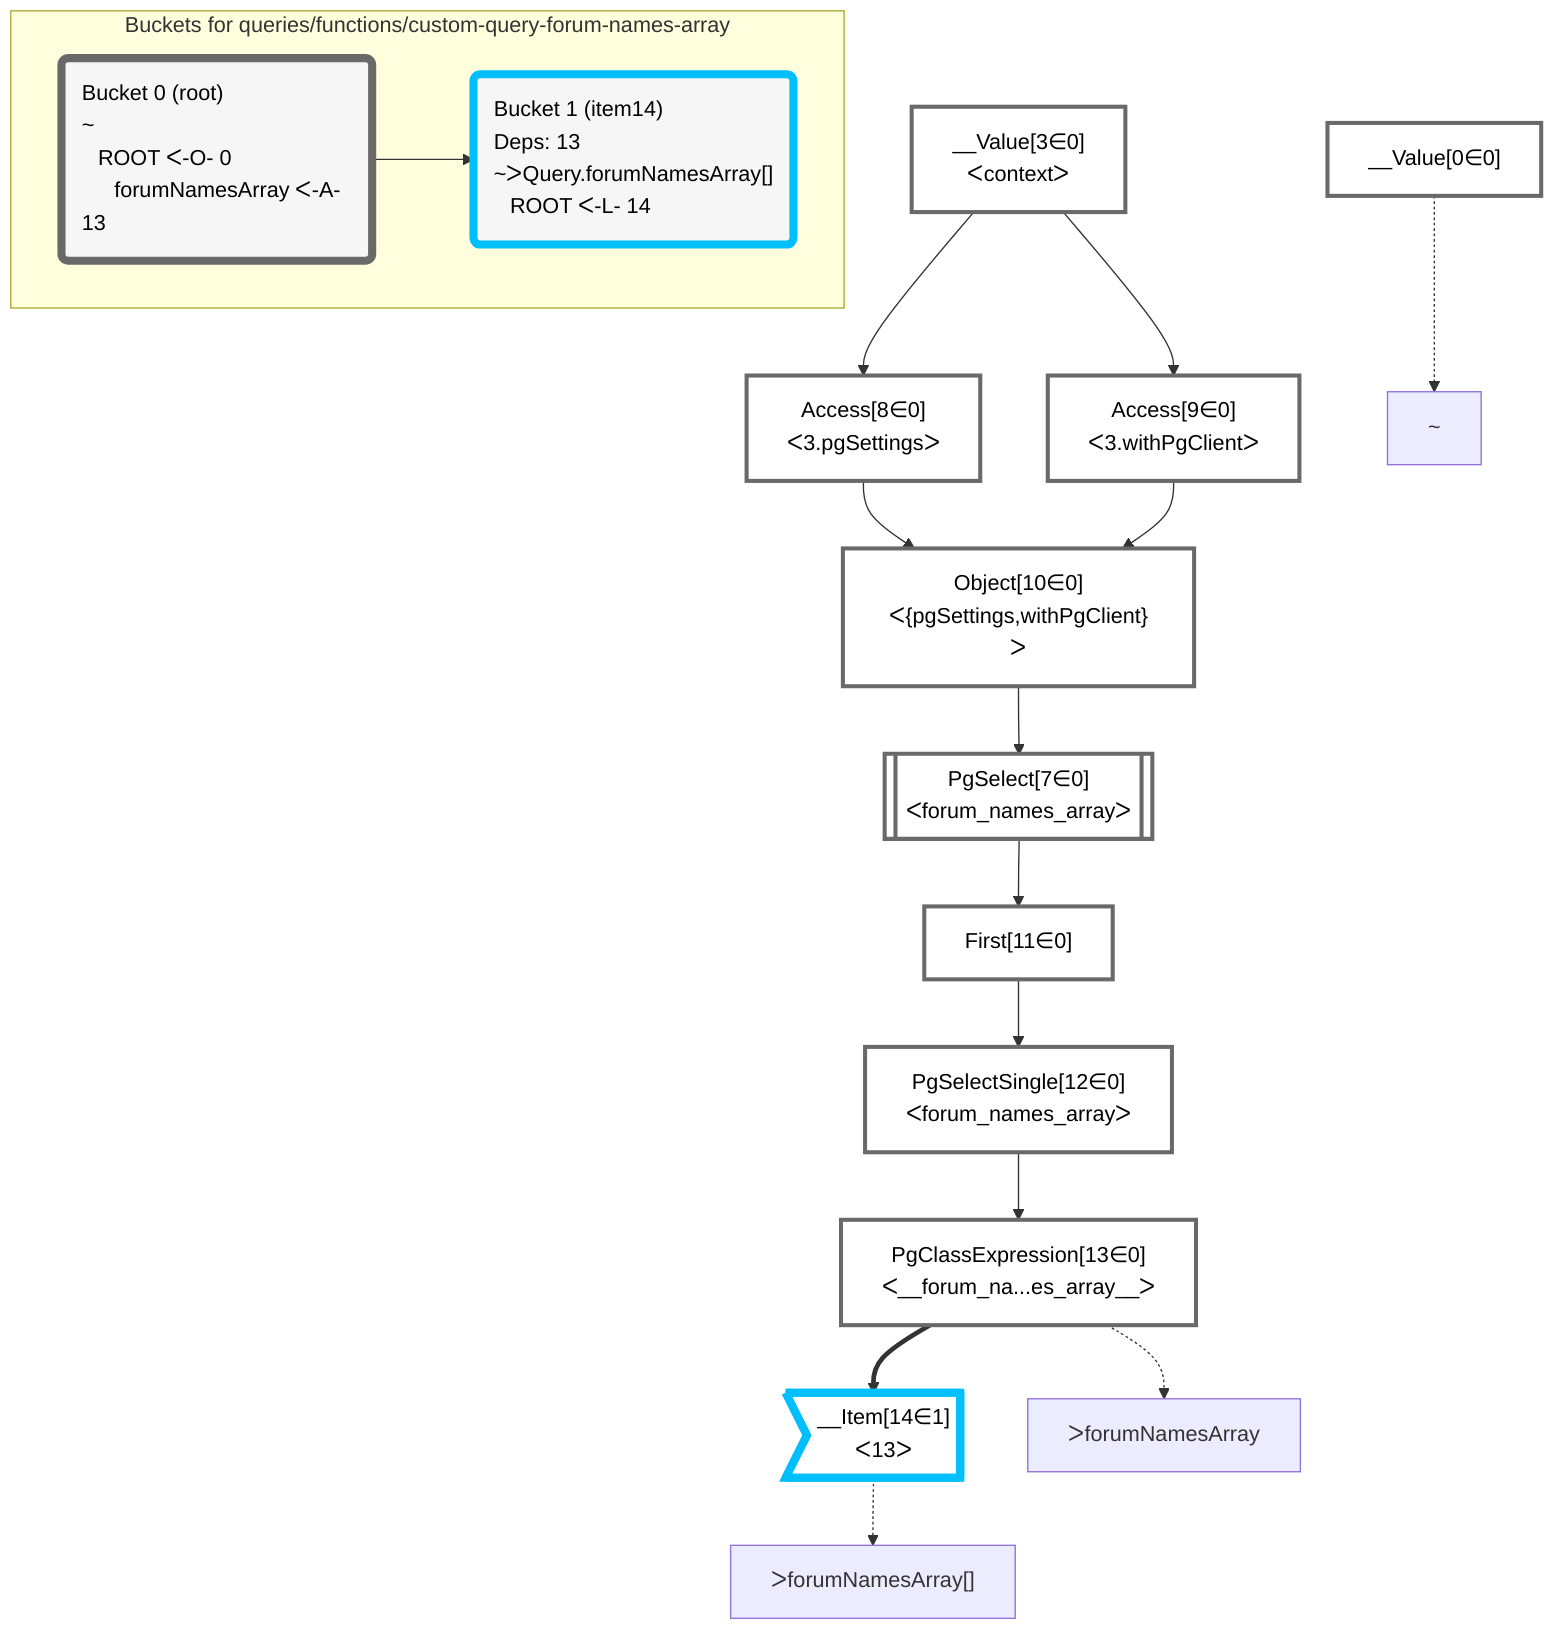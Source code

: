 graph TD
    classDef path fill:#eee,stroke:#000,color:#000
    classDef plan fill:#fff,stroke-width:3px,color:#000
    classDef itemplan fill:#fff,stroke-width:6px,color:#000
    classDef sideeffectplan fill:#f00,stroke-width:6px,color:#000
    classDef bucket fill:#f6f6f6,color:#000,stroke-width:6px,text-align:left


    %% define plans
    __Value0["__Value[0∈0]"]:::plan
    __Value3["__Value[3∈0]<br />ᐸcontextᐳ"]:::plan
    Access8["Access[8∈0]<br />ᐸ3.pgSettingsᐳ"]:::plan
    Access9["Access[9∈0]<br />ᐸ3.withPgClientᐳ"]:::plan
    Object10["Object[10∈0]<br />ᐸ{pgSettings,withPgClient}ᐳ"]:::plan
    PgSelect7[["PgSelect[7∈0]<br />ᐸforum_names_arrayᐳ"]]:::plan
    First11["First[11∈0]"]:::plan
    PgSelectSingle12["PgSelectSingle[12∈0]<br />ᐸforum_names_arrayᐳ"]:::plan
    PgClassExpression13["PgClassExpression[13∈0]<br />ᐸ__forum_na...es_array__ᐳ"]:::plan
    __Item14>"__Item[14∈1]<br />ᐸ13ᐳ"]:::itemplan

    %% plan dependencies
    __Value3 --> Access8
    __Value3 --> Access9
    Access8 & Access9 --> Object10
    Object10 --> PgSelect7
    PgSelect7 --> First11
    First11 --> PgSelectSingle12
    PgSelectSingle12 --> PgClassExpression13
    PgClassExpression13 ==> __Item14

    %% plan-to-path relationships
    P0["~"]
    __Value0 -.-> P0
    P13["ᐳforumNamesArray"]
    PgClassExpression13 -.-> P13
    P14["ᐳforumNamesArray[]"]
    __Item14 -.-> P14

    subgraph "Buckets for queries/functions/custom-query-forum-names-array"
    Bucket0("Bucket 0 (root)<br />~<br />⠀ROOT ᐸ-O- 0<br />⠀⠀forumNamesArray ᐸ-A- 13"):::bucket
    classDef bucket0 stroke:#696969
    class Bucket0,__Value0,__Value3,PgSelect7,Access8,Access9,Object10,First11,PgSelectSingle12,PgClassExpression13 bucket0
    Bucket1("Bucket 1 (item14)<br />Deps: 13<br />~ᐳQuery.forumNamesArray[]<br />⠀ROOT ᐸ-L- 14"):::bucket
    classDef bucket1 stroke:#00bfff
    class Bucket1,__Item14 bucket1
    Bucket0 --> Bucket1
    end